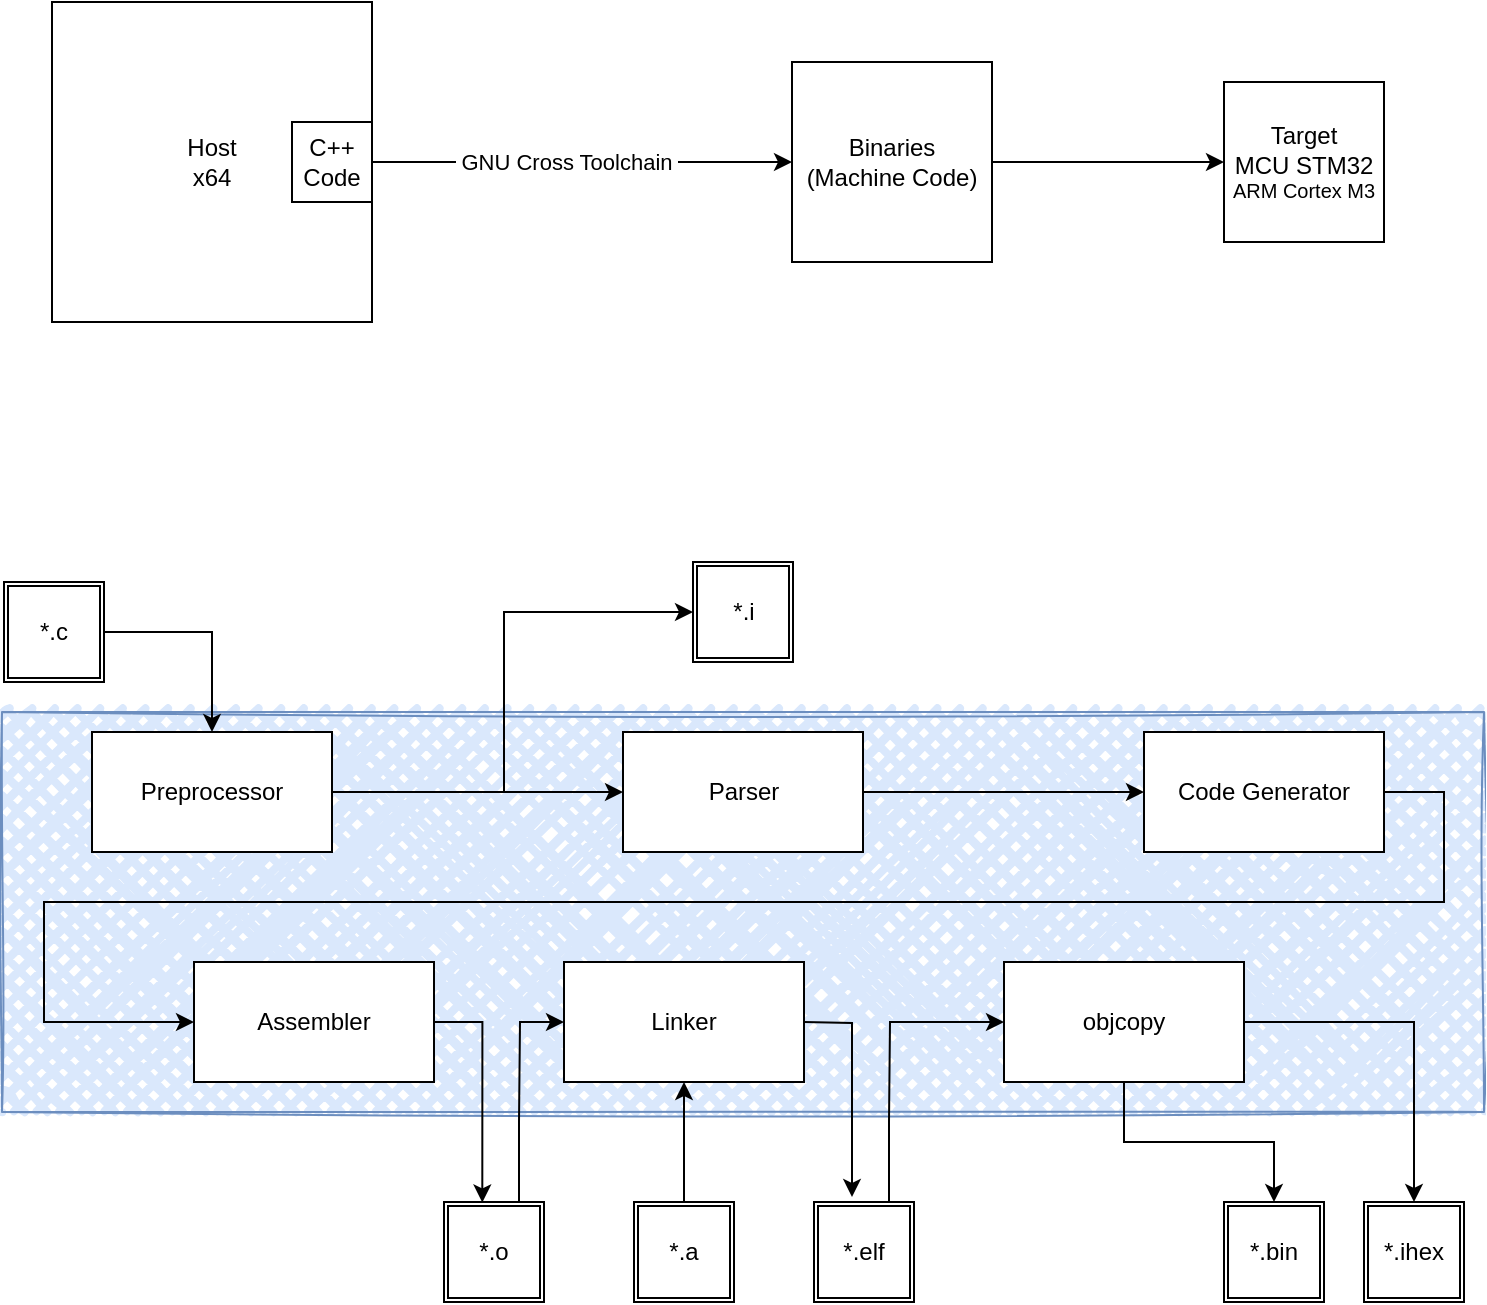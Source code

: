 <mxfile version="24.5.2" type="github">
  <diagram name="Página-1" id="fPTjqWrPIINJUJbd3dA4">
    <mxGraphModel dx="956" dy="547" grid="1" gridSize="10" guides="1" tooltips="1" connect="1" arrows="1" fold="1" page="1" pageScale="1" pageWidth="827" pageHeight="1169" math="0" shadow="0">
      <root>
        <mxCell id="0" />
        <mxCell id="1" parent="0" />
        <mxCell id="1bSEjNUApGwY84FzfD96-45" value="" style="rounded=0;whiteSpace=wrap;html=1;strokeWidth=1;fillWeight=4;hachureGap=8;hachureAngle=45;fillColor=#dae8fc;fillStyle=cross-hatch;glass=0;sketch=1;curveFitting=1;jiggle=2;shadow=0;strokeColor=#6c8ebf;" vertex="1" parent="1">
          <mxGeometry x="39" y="385" width="741" height="200" as="geometry" />
        </mxCell>
        <mxCell id="1bSEjNUApGwY84FzfD96-3" value="" style="edgeStyle=orthogonalEdgeStyle;rounded=0;orthogonalLoop=1;jettySize=auto;html=1;entryX=0;entryY=0.5;entryDx=0;entryDy=0;" edge="1" parent="1" source="1bSEjNUApGwY84FzfD96-1" target="1bSEjNUApGwY84FzfD96-8">
          <mxGeometry relative="1" as="geometry">
            <mxPoint x="504" y="110" as="targetPoint" />
          </mxGeometry>
        </mxCell>
        <mxCell id="1bSEjNUApGwY84FzfD96-7" value="&amp;nbsp;GNU Cross Toolchain&amp;nbsp;" style="edgeLabel;html=1;align=center;verticalAlign=middle;resizable=0;points=[];" vertex="1" connectable="0" parent="1bSEjNUApGwY84FzfD96-3">
          <mxGeometry x="-0.079" relative="1" as="geometry">
            <mxPoint as="offset" />
          </mxGeometry>
        </mxCell>
        <mxCell id="1bSEjNUApGwY84FzfD96-5" style="edgeStyle=orthogonalEdgeStyle;rounded=0;orthogonalLoop=1;jettySize=auto;html=1;exitX=1;exitY=0.5;exitDx=0;exitDy=0;entryX=1;entryY=0.5;entryDx=0;entryDy=0;" edge="1" parent="1" source="1bSEjNUApGwY84FzfD96-1" target="1bSEjNUApGwY84FzfD96-4">
          <mxGeometry relative="1" as="geometry" />
        </mxCell>
        <mxCell id="1bSEjNUApGwY84FzfD96-1" value="Host&lt;div&gt;x64&lt;/div&gt;" style="whiteSpace=wrap;html=1;aspect=fixed;" vertex="1" parent="1">
          <mxGeometry x="64" y="30" width="160" height="160" as="geometry" />
        </mxCell>
        <mxCell id="1bSEjNUApGwY84FzfD96-2" value="Target&lt;br&gt;MCU STM32&lt;br&gt;&lt;div style=&quot;font-size: 10px;&quot;&gt;&lt;font style=&quot;font-size: 10px;&quot;&gt;ARM Cortex M3&lt;/font&gt;&lt;/div&gt;" style="whiteSpace=wrap;html=1;aspect=fixed;" vertex="1" parent="1">
          <mxGeometry x="650" y="70" width="80" height="80" as="geometry" />
        </mxCell>
        <mxCell id="1bSEjNUApGwY84FzfD96-4" value="C++&lt;br&gt;Code" style="whiteSpace=wrap;html=1;aspect=fixed;" vertex="1" parent="1">
          <mxGeometry x="184" y="90" width="40" height="40" as="geometry" />
        </mxCell>
        <mxCell id="1bSEjNUApGwY84FzfD96-6" style="edgeStyle=orthogonalEdgeStyle;rounded=0;orthogonalLoop=1;jettySize=auto;html=1;exitX=0.5;exitY=1;exitDx=0;exitDy=0;" edge="1" parent="1" source="1bSEjNUApGwY84FzfD96-1" target="1bSEjNUApGwY84FzfD96-1">
          <mxGeometry relative="1" as="geometry" />
        </mxCell>
        <mxCell id="1bSEjNUApGwY84FzfD96-9" style="edgeStyle=orthogonalEdgeStyle;rounded=0;orthogonalLoop=1;jettySize=auto;html=1;entryX=0;entryY=0.5;entryDx=0;entryDy=0;" edge="1" parent="1" source="1bSEjNUApGwY84FzfD96-8" target="1bSEjNUApGwY84FzfD96-2">
          <mxGeometry relative="1" as="geometry" />
        </mxCell>
        <mxCell id="1bSEjNUApGwY84FzfD96-8" value="Binaries&lt;br&gt;(Machine Code)" style="whiteSpace=wrap;html=1;aspect=fixed;" vertex="1" parent="1">
          <mxGeometry x="434" y="60" width="100" height="100" as="geometry" />
        </mxCell>
        <mxCell id="1bSEjNUApGwY84FzfD96-12" value="" style="edgeStyle=orthogonalEdgeStyle;rounded=0;orthogonalLoop=1;jettySize=auto;html=1;" edge="1" parent="1" source="1bSEjNUApGwY84FzfD96-10" target="1bSEjNUApGwY84FzfD96-11">
          <mxGeometry relative="1" as="geometry">
            <Array as="points">
              <mxPoint x="144" y="345" />
            </Array>
          </mxGeometry>
        </mxCell>
        <mxCell id="1bSEjNUApGwY84FzfD96-10" value="*.c" style="shape=ext;double=1;whiteSpace=wrap;html=1;aspect=fixed;" vertex="1" parent="1">
          <mxGeometry x="40" y="320" width="50" height="50" as="geometry" />
        </mxCell>
        <mxCell id="1bSEjNUApGwY84FzfD96-14" value="" style="edgeStyle=orthogonalEdgeStyle;rounded=0;orthogonalLoop=1;jettySize=auto;html=1;" edge="1" parent="1" source="1bSEjNUApGwY84FzfD96-11" target="1bSEjNUApGwY84FzfD96-13">
          <mxGeometry relative="1" as="geometry" />
        </mxCell>
        <mxCell id="1bSEjNUApGwY84FzfD96-24" style="edgeStyle=orthogonalEdgeStyle;rounded=0;orthogonalLoop=1;jettySize=auto;html=1;exitX=1;exitY=0.5;exitDx=0;exitDy=0;entryX=0;entryY=0.5;entryDx=0;entryDy=0;" edge="1" parent="1" source="1bSEjNUApGwY84FzfD96-11" target="1bSEjNUApGwY84FzfD96-23">
          <mxGeometry relative="1" as="geometry">
            <Array as="points">
              <mxPoint x="290" y="425" />
              <mxPoint x="290" y="335" />
            </Array>
          </mxGeometry>
        </mxCell>
        <mxCell id="1bSEjNUApGwY84FzfD96-19" value="" style="edgeStyle=orthogonalEdgeStyle;rounded=0;orthogonalLoop=1;jettySize=auto;html=1;" edge="1" parent="1" source="1bSEjNUApGwY84FzfD96-13" target="1bSEjNUApGwY84FzfD96-18">
          <mxGeometry relative="1" as="geometry" />
        </mxCell>
        <mxCell id="1bSEjNUApGwY84FzfD96-13" value="Parser" style="whiteSpace=wrap;html=1;" vertex="1" parent="1">
          <mxGeometry x="349.5" y="395" width="120" height="60" as="geometry" />
        </mxCell>
        <mxCell id="1bSEjNUApGwY84FzfD96-31" style="edgeStyle=orthogonalEdgeStyle;rounded=0;orthogonalLoop=1;jettySize=auto;html=1;entryX=0;entryY=0.5;entryDx=0;entryDy=0;" edge="1" parent="1" source="1bSEjNUApGwY84FzfD96-18" target="1bSEjNUApGwY84FzfD96-26">
          <mxGeometry relative="1" as="geometry">
            <mxPoint x="90" y="540" as="targetPoint" />
            <Array as="points">
              <mxPoint x="760" y="425" />
              <mxPoint x="760" y="480" />
              <mxPoint x="60" y="480" />
              <mxPoint x="60" y="540" />
            </Array>
          </mxGeometry>
        </mxCell>
        <mxCell id="1bSEjNUApGwY84FzfD96-18" value="Code Generator" style="whiteSpace=wrap;html=1;" vertex="1" parent="1">
          <mxGeometry x="610" y="395" width="120" height="60" as="geometry" />
        </mxCell>
        <mxCell id="1bSEjNUApGwY84FzfD96-23" value="*.i" style="shape=ext;double=1;whiteSpace=wrap;html=1;aspect=fixed;" vertex="1" parent="1">
          <mxGeometry x="384.5" y="310" width="50" height="50" as="geometry" />
        </mxCell>
        <mxCell id="1bSEjNUApGwY84FzfD96-25" value="" style="edgeStyle=orthogonalEdgeStyle;rounded=0;orthogonalLoop=1;jettySize=auto;html=1;entryX=0.383;entryY=0.005;entryDx=0;entryDy=0;entryPerimeter=0;" edge="1" parent="1" source="1bSEjNUApGwY84FzfD96-26" target="1bSEjNUApGwY84FzfD96-33">
          <mxGeometry relative="1" as="geometry">
            <mxPoint x="280" y="610" as="targetPoint" />
          </mxGeometry>
        </mxCell>
        <mxCell id="1bSEjNUApGwY84FzfD96-26" value="Assembler" style="whiteSpace=wrap;html=1;" vertex="1" parent="1">
          <mxGeometry x="135" y="510" width="120" height="60" as="geometry" />
        </mxCell>
        <mxCell id="1bSEjNUApGwY84FzfD96-28" value="Linker" style="whiteSpace=wrap;html=1;" vertex="1" parent="1">
          <mxGeometry x="320" y="510" width="120" height="60" as="geometry" />
        </mxCell>
        <mxCell id="1bSEjNUApGwY84FzfD96-41" value="" style="edgeStyle=orthogonalEdgeStyle;rounded=0;orthogonalLoop=1;jettySize=auto;html=1;" edge="1" parent="1" source="1bSEjNUApGwY84FzfD96-29" target="1bSEjNUApGwY84FzfD96-40">
          <mxGeometry relative="1" as="geometry" />
        </mxCell>
        <mxCell id="1bSEjNUApGwY84FzfD96-43" style="edgeStyle=orthogonalEdgeStyle;rounded=0;orthogonalLoop=1;jettySize=auto;html=1;exitX=1;exitY=0.5;exitDx=0;exitDy=0;entryX=0.5;entryY=0;entryDx=0;entryDy=0;" edge="1" parent="1" source="1bSEjNUApGwY84FzfD96-29" target="1bSEjNUApGwY84FzfD96-42">
          <mxGeometry relative="1" as="geometry" />
        </mxCell>
        <mxCell id="1bSEjNUApGwY84FzfD96-29" value="objcopy" style="whiteSpace=wrap;html=1;" vertex="1" parent="1">
          <mxGeometry x="540" y="510" width="120" height="60" as="geometry" />
        </mxCell>
        <mxCell id="1bSEjNUApGwY84FzfD96-34" style="edgeStyle=orthogonalEdgeStyle;rounded=0;orthogonalLoop=1;jettySize=auto;html=1;exitX=0.75;exitY=0;exitDx=0;exitDy=0;entryX=0;entryY=0.5;entryDx=0;entryDy=0;" edge="1" parent="1" source="1bSEjNUApGwY84FzfD96-33" target="1bSEjNUApGwY84FzfD96-28">
          <mxGeometry relative="1" as="geometry">
            <Array as="points">
              <mxPoint x="298" y="590" />
              <mxPoint x="298" y="540" />
            </Array>
          </mxGeometry>
        </mxCell>
        <mxCell id="1bSEjNUApGwY84FzfD96-33" value="*.o" style="shape=ext;double=1;whiteSpace=wrap;html=1;aspect=fixed;" vertex="1" parent="1">
          <mxGeometry x="260" y="630" width="50" height="50" as="geometry" />
        </mxCell>
        <mxCell id="1bSEjNUApGwY84FzfD96-36" value="" style="edgeStyle=orthogonalEdgeStyle;rounded=0;orthogonalLoop=1;jettySize=auto;html=1;" edge="1" parent="1" source="1bSEjNUApGwY84FzfD96-35" target="1bSEjNUApGwY84FzfD96-28">
          <mxGeometry relative="1" as="geometry" />
        </mxCell>
        <mxCell id="1bSEjNUApGwY84FzfD96-35" value="*.a" style="shape=ext;double=1;whiteSpace=wrap;html=1;aspect=fixed;" vertex="1" parent="1">
          <mxGeometry x="355" y="630" width="50" height="50" as="geometry" />
        </mxCell>
        <mxCell id="1bSEjNUApGwY84FzfD96-37" value="" style="edgeStyle=orthogonalEdgeStyle;rounded=0;orthogonalLoop=1;jettySize=auto;html=1;entryX=0.38;entryY=-0.05;entryDx=0;entryDy=0;entryPerimeter=0;" edge="1" parent="1" target="1bSEjNUApGwY84FzfD96-39">
          <mxGeometry relative="1" as="geometry">
            <mxPoint x="440" y="540" as="sourcePoint" />
            <mxPoint x="465" y="610" as="targetPoint" />
          </mxGeometry>
        </mxCell>
        <mxCell id="1bSEjNUApGwY84FzfD96-38" style="edgeStyle=orthogonalEdgeStyle;rounded=0;orthogonalLoop=1;jettySize=auto;html=1;exitX=0.75;exitY=0;exitDx=0;exitDy=0;entryX=0;entryY=0.5;entryDx=0;entryDy=0;" edge="1" parent="1" source="1bSEjNUApGwY84FzfD96-39" target="1bSEjNUApGwY84FzfD96-29">
          <mxGeometry relative="1" as="geometry">
            <mxPoint x="505" y="540" as="targetPoint" />
            <Array as="points">
              <mxPoint x="482" y="590" />
              <mxPoint x="483" y="540" />
            </Array>
          </mxGeometry>
        </mxCell>
        <mxCell id="1bSEjNUApGwY84FzfD96-39" value="*.elf" style="shape=ext;double=1;whiteSpace=wrap;html=1;aspect=fixed;" vertex="1" parent="1">
          <mxGeometry x="445" y="630" width="50" height="50" as="geometry" />
        </mxCell>
        <mxCell id="1bSEjNUApGwY84FzfD96-40" value="*.bin" style="shape=ext;double=1;whiteSpace=wrap;html=1;aspect=fixed;" vertex="1" parent="1">
          <mxGeometry x="650" y="630" width="50" height="50" as="geometry" />
        </mxCell>
        <mxCell id="1bSEjNUApGwY84FzfD96-42" value="*.ihex" style="shape=ext;double=1;whiteSpace=wrap;html=1;aspect=fixed;" vertex="1" parent="1">
          <mxGeometry x="720" y="630" width="50" height="50" as="geometry" />
        </mxCell>
        <mxCell id="1bSEjNUApGwY84FzfD96-11" value="Preprocessor" style="whiteSpace=wrap;html=1;" vertex="1" parent="1">
          <mxGeometry x="84" y="395" width="120" height="60" as="geometry" />
        </mxCell>
      </root>
    </mxGraphModel>
  </diagram>
</mxfile>
